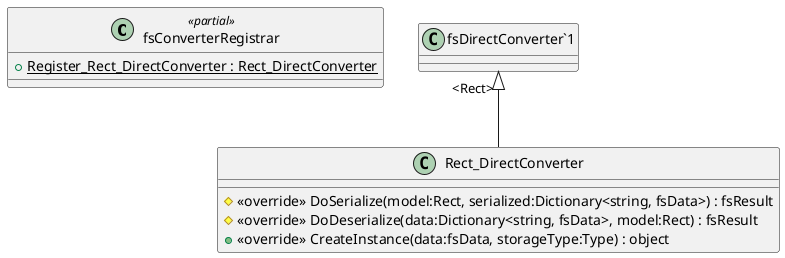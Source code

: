 @startuml
class fsConverterRegistrar <<partial>> {
    + {static} Register_Rect_DirectConverter : Rect_DirectConverter
}
class Rect_DirectConverter {
    # <<override>> DoSerialize(model:Rect, serialized:Dictionary<string, fsData>) : fsResult
    # <<override>> DoDeserialize(data:Dictionary<string, fsData>, model:Rect) : fsResult
    + <<override>> CreateInstance(data:fsData, storageType:Type) : object
}
"fsDirectConverter`1" "<Rect>" <|-- Rect_DirectConverter
@enduml
